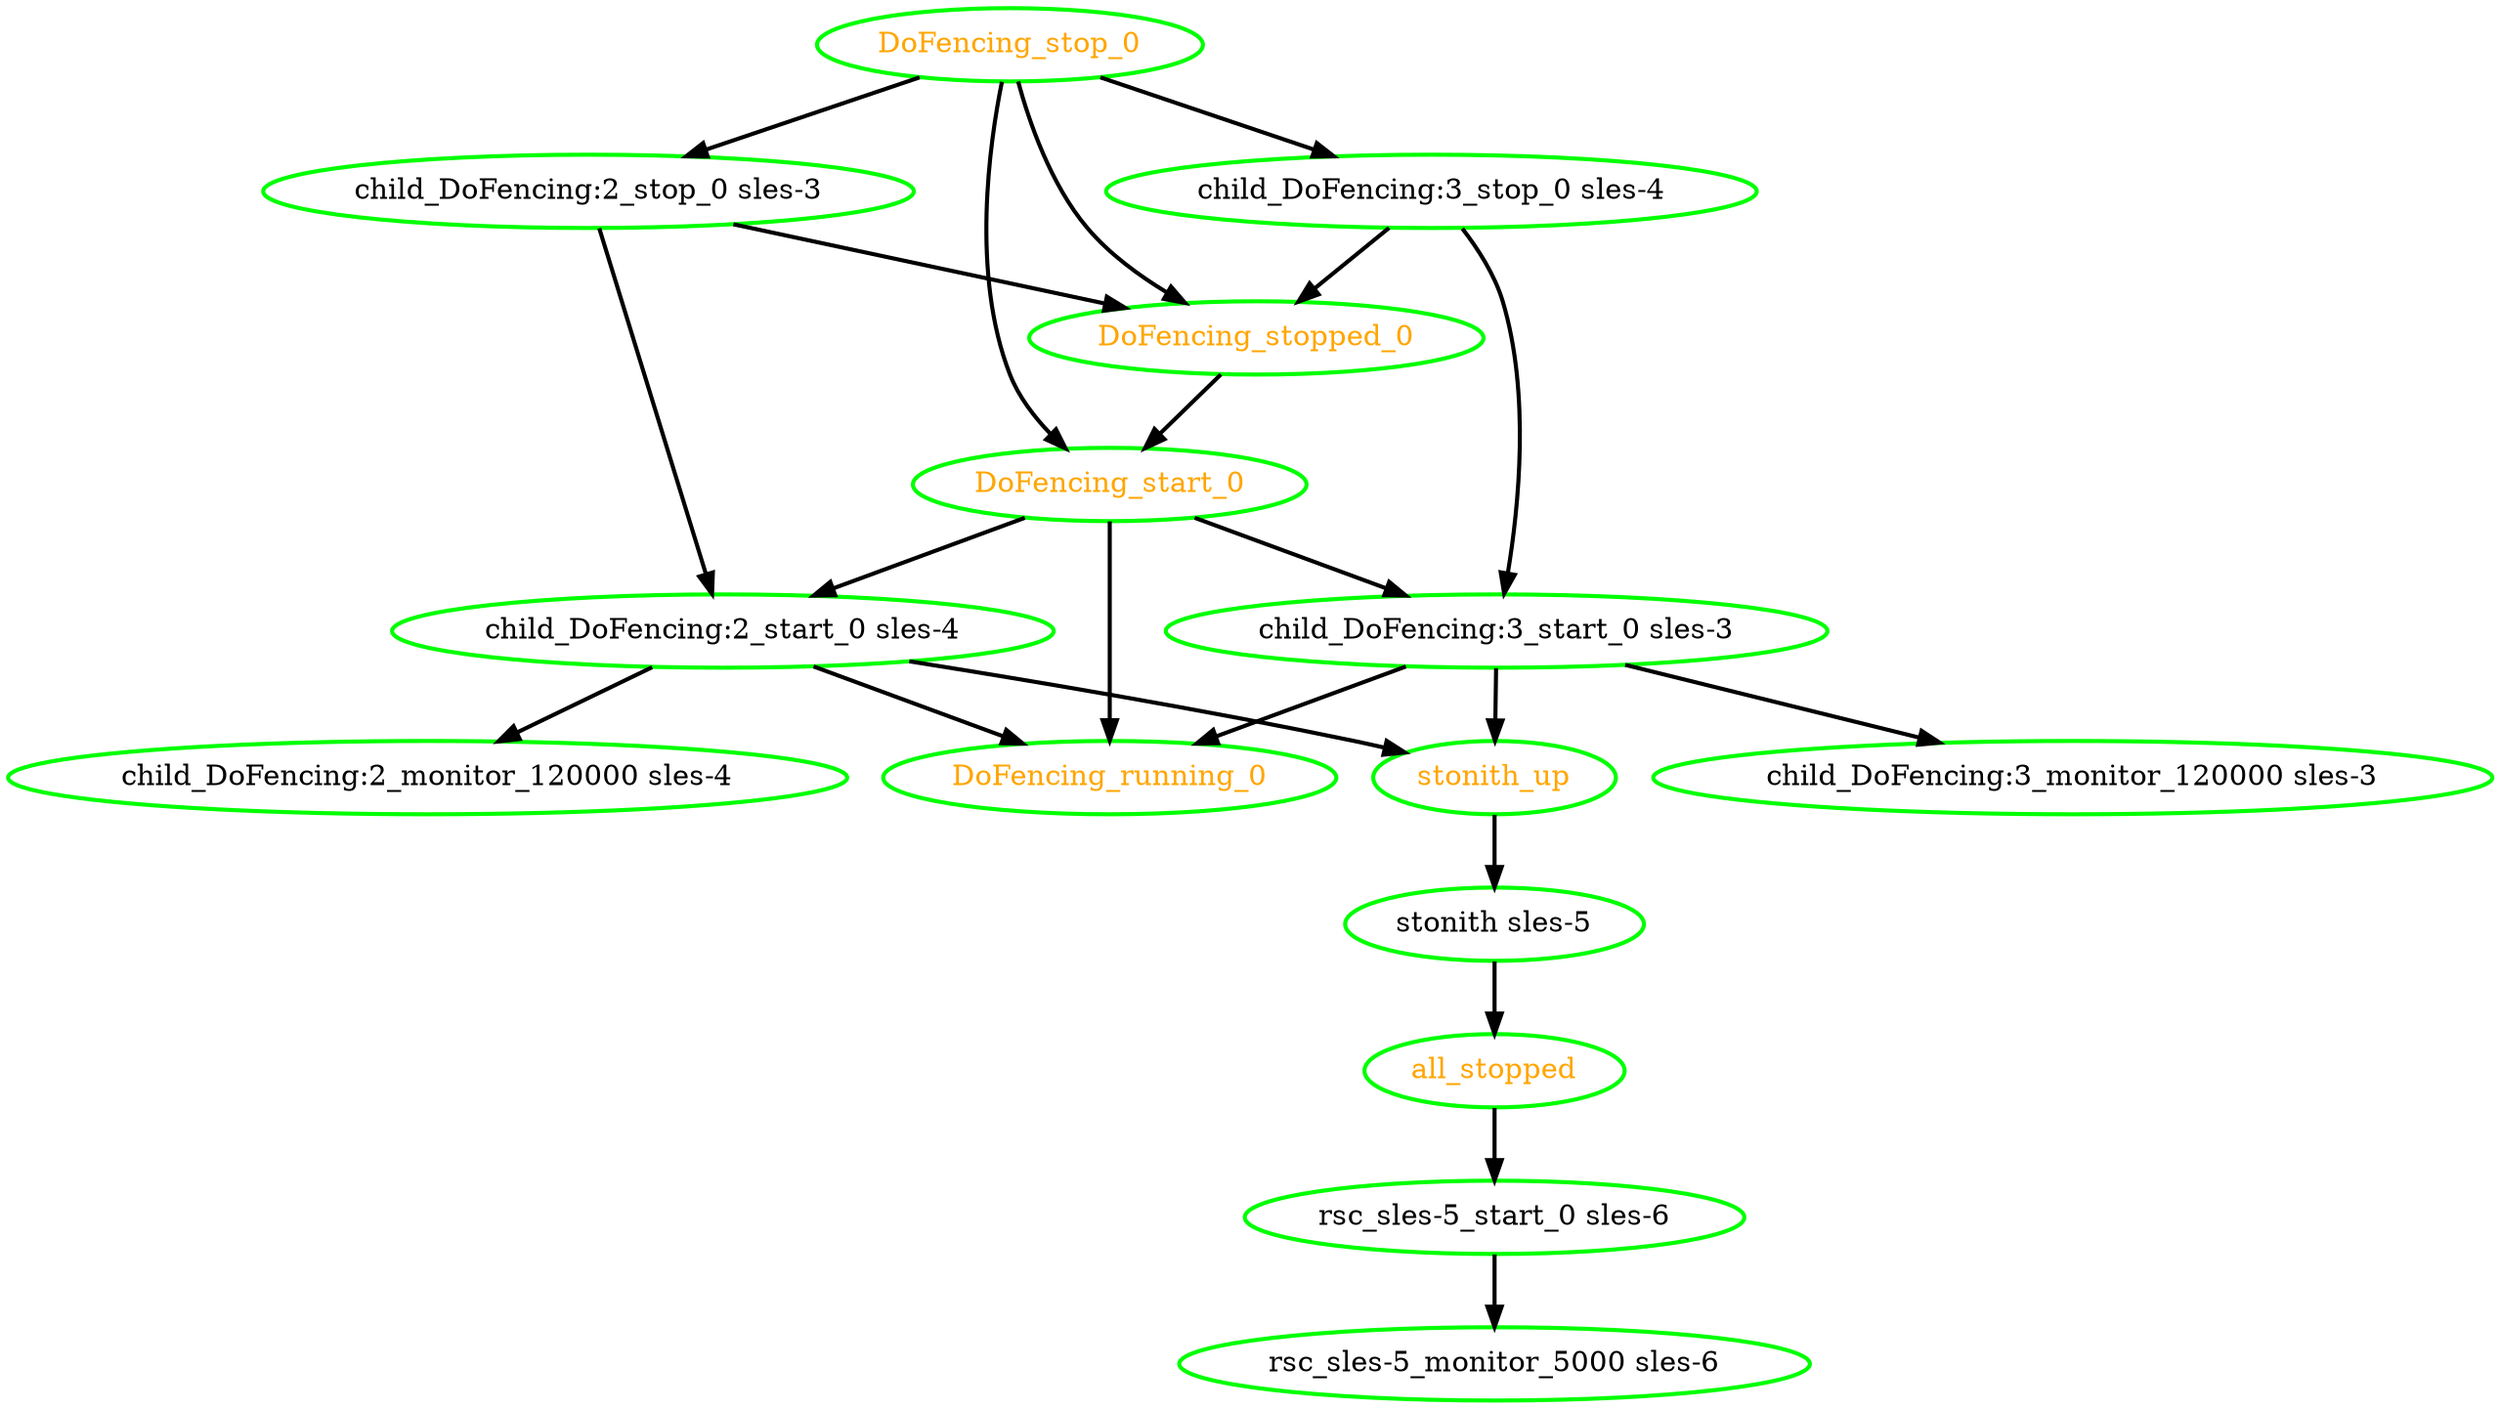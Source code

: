 digraph "g" {
"DoFencing_running_0" [ style=bold color="green" fontcolor="orange"  ]
"DoFencing_start_0" -> "DoFencing_running_0" [ style = bold]
"DoFencing_start_0" -> "child_DoFencing:2_start_0 sles-4" [ style = bold]
"DoFencing_start_0" -> "child_DoFencing:3_start_0 sles-3" [ style = bold]
"DoFencing_start_0" [ style=bold color="green" fontcolor="orange"  ]
"DoFencing_stop_0" -> "DoFencing_start_0" [ style = bold]
"DoFencing_stop_0" -> "DoFencing_stopped_0" [ style = bold]
"DoFencing_stop_0" -> "child_DoFencing:2_stop_0 sles-3" [ style = bold]
"DoFencing_stop_0" -> "child_DoFencing:3_stop_0 sles-4" [ style = bold]
"DoFencing_stop_0" [ style=bold color="green" fontcolor="orange"  ]
"DoFencing_stopped_0" -> "DoFencing_start_0" [ style = bold]
"DoFencing_stopped_0" [ style=bold color="green" fontcolor="orange"  ]
"all_stopped" -> "rsc_sles-5_start_0 sles-6" [ style = bold]
"all_stopped" [ style=bold color="green" fontcolor="orange"  ]
"child_DoFencing:2_monitor_120000 sles-4" [ style=bold color="green" fontcolor="black"  ]
"child_DoFencing:2_start_0 sles-4" -> "DoFencing_running_0" [ style = bold]
"child_DoFencing:2_start_0 sles-4" -> "child_DoFencing:2_monitor_120000 sles-4" [ style = bold]
"child_DoFencing:2_start_0 sles-4" -> "stonith_up" [ style = bold]
"child_DoFencing:2_start_0 sles-4" [ style=bold color="green" fontcolor="black"  ]
"child_DoFencing:2_stop_0 sles-3" -> "DoFencing_stopped_0" [ style = bold]
"child_DoFencing:2_stop_0 sles-3" -> "child_DoFencing:2_start_0 sles-4" [ style = bold]
"child_DoFencing:2_stop_0 sles-3" [ style=bold color="green" fontcolor="black"  ]
"child_DoFencing:3_monitor_120000 sles-3" [ style=bold color="green" fontcolor="black"  ]
"child_DoFencing:3_start_0 sles-3" -> "DoFencing_running_0" [ style = bold]
"child_DoFencing:3_start_0 sles-3" -> "child_DoFencing:3_monitor_120000 sles-3" [ style = bold]
"child_DoFencing:3_start_0 sles-3" -> "stonith_up" [ style = bold]
"child_DoFencing:3_start_0 sles-3" [ style=bold color="green" fontcolor="black"  ]
"child_DoFencing:3_stop_0 sles-4" -> "DoFencing_stopped_0" [ style = bold]
"child_DoFencing:3_stop_0 sles-4" -> "child_DoFencing:3_start_0 sles-3" [ style = bold]
"child_DoFencing:3_stop_0 sles-4" [ style=bold color="green" fontcolor="black"  ]
"rsc_sles-5_monitor_5000 sles-6" [ style=bold color="green" fontcolor="black"  ]
"rsc_sles-5_start_0 sles-6" -> "rsc_sles-5_monitor_5000 sles-6" [ style = bold]
"rsc_sles-5_start_0 sles-6" [ style=bold color="green" fontcolor="black"  ]
"stonith sles-5" -> "all_stopped" [ style = bold]
"stonith sles-5" [ style=bold color="green" fontcolor="black"  ]
"stonith_up" -> "stonith sles-5" [ style = bold]
"stonith_up" [ style=bold color="green" fontcolor="orange"  ]
}
